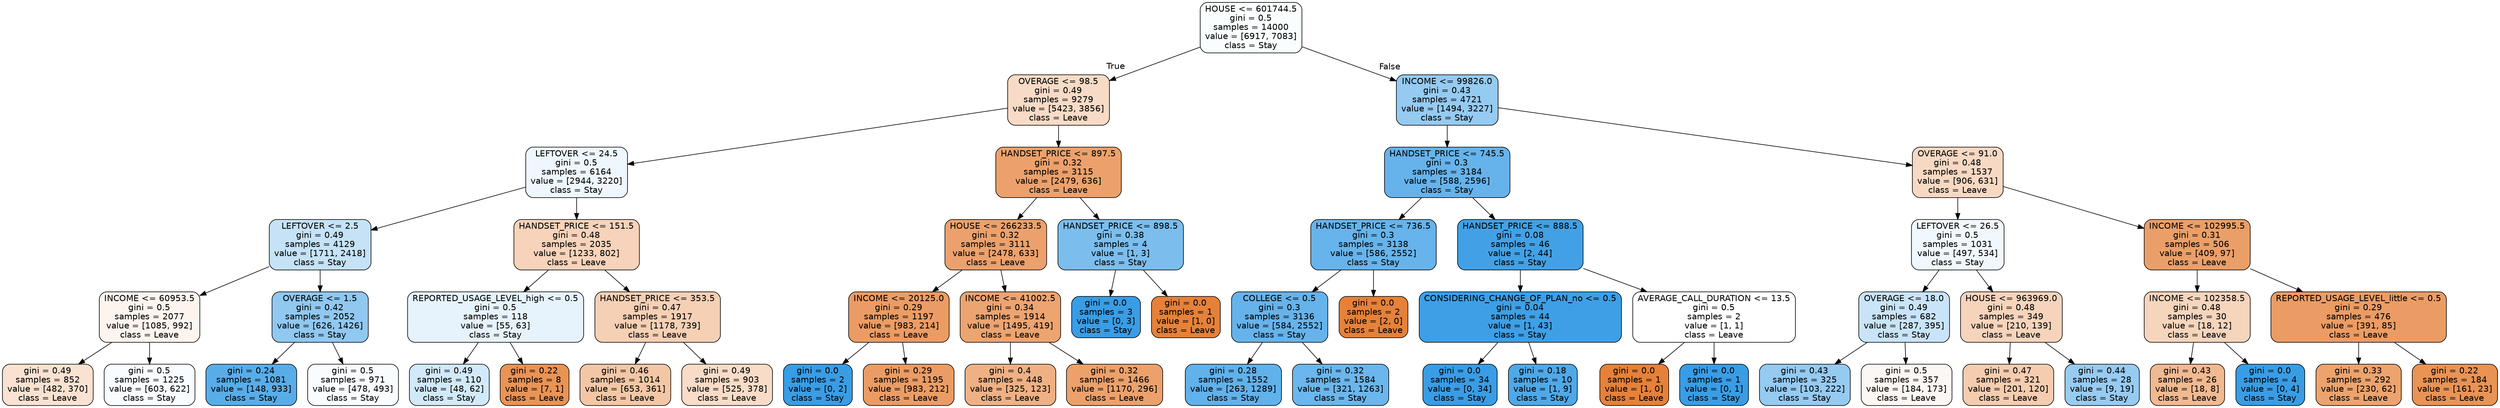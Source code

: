 digraph Tree {
node [shape=box, style="filled, rounded", color="black", fontname="helvetica"] ;
edge [fontname="helvetica"] ;
0 [label="HOUSE <= 601744.5\ngini = 0.5\nsamples = 14000\nvalue = [6917, 7083]\nclass = Stay", fillcolor="#fafdfe"] ;
1 [label="OVERAGE <= 98.5\ngini = 0.49\nsamples = 9279\nvalue = [5423, 3856]\nclass = Leave", fillcolor="#f7dbc6"] ;
0 -> 1 [labeldistance=2.5, labelangle=45, headlabel="True"] ;
2 [label="LEFTOVER <= 24.5\ngini = 0.5\nsamples = 6164\nvalue = [2944, 3220]\nclass = Stay", fillcolor="#eef7fd"] ;
1 -> 2 ;
3 [label="LEFTOVER <= 2.5\ngini = 0.49\nsamples = 4129\nvalue = [1711, 2418]\nclass = Stay", fillcolor="#c5e2f7"] ;
2 -> 3 ;
4 [label="INCOME <= 60953.5\ngini = 0.5\nsamples = 2077\nvalue = [1085, 992]\nclass = Leave", fillcolor="#fdf4ee"] ;
3 -> 4 ;
5 [label="gini = 0.49\nsamples = 852\nvalue = [482, 370]\nclass = Leave", fillcolor="#f9e2d1"] ;
4 -> 5 ;
6 [label="gini = 0.5\nsamples = 1225\nvalue = [603, 622]\nclass = Stay", fillcolor="#f9fcfe"] ;
4 -> 6 ;
7 [label="OVERAGE <= 1.5\ngini = 0.42\nsamples = 2052\nvalue = [626, 1426]\nclass = Stay", fillcolor="#90c8f0"] ;
3 -> 7 ;
8 [label="gini = 0.24\nsamples = 1081\nvalue = [148, 933]\nclass = Stay", fillcolor="#58ade9"] ;
7 -> 8 ;
9 [label="gini = 0.5\nsamples = 971\nvalue = [478, 493]\nclass = Stay", fillcolor="#f9fcfe"] ;
7 -> 9 ;
10 [label="HANDSET_PRICE <= 151.5\ngini = 0.48\nsamples = 2035\nvalue = [1233, 802]\nclass = Leave", fillcolor="#f6d3ba"] ;
2 -> 10 ;
11 [label="REPORTED_USAGE_LEVEL_high <= 0.5\ngini = 0.5\nsamples = 118\nvalue = [55, 63]\nclass = Stay", fillcolor="#e6f3fc"] ;
10 -> 11 ;
12 [label="gini = 0.49\nsamples = 110\nvalue = [48, 62]\nclass = Stay", fillcolor="#d2e9f9"] ;
11 -> 12 ;
13 [label="gini = 0.22\nsamples = 8\nvalue = [7, 1]\nclass = Leave", fillcolor="#e99355"] ;
11 -> 13 ;
14 [label="HANDSET_PRICE <= 353.5\ngini = 0.47\nsamples = 1917\nvalue = [1178, 739]\nclass = Leave", fillcolor="#f5d0b5"] ;
10 -> 14 ;
15 [label="gini = 0.46\nsamples = 1014\nvalue = [653, 361]\nclass = Leave", fillcolor="#f3c7a6"] ;
14 -> 15 ;
16 [label="gini = 0.49\nsamples = 903\nvalue = [525, 378]\nclass = Leave", fillcolor="#f8dcc8"] ;
14 -> 16 ;
17 [label="HANDSET_PRICE <= 897.5\ngini = 0.32\nsamples = 3115\nvalue = [2479, 636]\nclass = Leave", fillcolor="#eca16c"] ;
1 -> 17 ;
18 [label="HOUSE <= 266233.5\ngini = 0.32\nsamples = 3111\nvalue = [2478, 633]\nclass = Leave", fillcolor="#eca16c"] ;
17 -> 18 ;
19 [label="INCOME <= 20125.0\ngini = 0.29\nsamples = 1197\nvalue = [983, 214]\nclass = Leave", fillcolor="#eb9c64"] ;
18 -> 19 ;
20 [label="gini = 0.0\nsamples = 2\nvalue = [0, 2]\nclass = Stay", fillcolor="#399de5"] ;
19 -> 20 ;
21 [label="gini = 0.29\nsamples = 1195\nvalue = [983, 212]\nclass = Leave", fillcolor="#eb9c64"] ;
19 -> 21 ;
22 [label="INCOME <= 41002.5\ngini = 0.34\nsamples = 1914\nvalue = [1495, 419]\nclass = Leave", fillcolor="#eca470"] ;
18 -> 22 ;
23 [label="gini = 0.4\nsamples = 448\nvalue = [325, 123]\nclass = Leave", fillcolor="#efb184"] ;
22 -> 23 ;
24 [label="gini = 0.32\nsamples = 1466\nvalue = [1170, 296]\nclass = Leave", fillcolor="#eca16b"] ;
22 -> 24 ;
25 [label="HANDSET_PRICE <= 898.5\ngini = 0.38\nsamples = 4\nvalue = [1, 3]\nclass = Stay", fillcolor="#7bbeee"] ;
17 -> 25 ;
26 [label="gini = 0.0\nsamples = 3\nvalue = [0, 3]\nclass = Stay", fillcolor="#399de5"] ;
25 -> 26 ;
27 [label="gini = 0.0\nsamples = 1\nvalue = [1, 0]\nclass = Leave", fillcolor="#e58139"] ;
25 -> 27 ;
28 [label="INCOME <= 99826.0\ngini = 0.43\nsamples = 4721\nvalue = [1494, 3227]\nclass = Stay", fillcolor="#95caf1"] ;
0 -> 28 [labeldistance=2.5, labelangle=-45, headlabel="False"] ;
29 [label="HANDSET_PRICE <= 745.5\ngini = 0.3\nsamples = 3184\nvalue = [588, 2596]\nclass = Stay", fillcolor="#66b3eb"] ;
28 -> 29 ;
30 [label="HANDSET_PRICE <= 736.5\ngini = 0.3\nsamples = 3138\nvalue = [586, 2552]\nclass = Stay", fillcolor="#66b4eb"] ;
29 -> 30 ;
31 [label="COLLEGE <= 0.5\ngini = 0.3\nsamples = 3136\nvalue = [584, 2552]\nclass = Stay", fillcolor="#66b3eb"] ;
30 -> 31 ;
32 [label="gini = 0.28\nsamples = 1552\nvalue = [263, 1289]\nclass = Stay", fillcolor="#61b1ea"] ;
31 -> 32 ;
33 [label="gini = 0.32\nsamples = 1584\nvalue = [321, 1263]\nclass = Stay", fillcolor="#6bb6ec"] ;
31 -> 33 ;
34 [label="gini = 0.0\nsamples = 2\nvalue = [2, 0]\nclass = Leave", fillcolor="#e58139"] ;
30 -> 34 ;
35 [label="HANDSET_PRICE <= 888.5\ngini = 0.08\nsamples = 46\nvalue = [2, 44]\nclass = Stay", fillcolor="#42a1e6"] ;
29 -> 35 ;
36 [label="CONSIDERING_CHANGE_OF_PLAN_no <= 0.5\ngini = 0.04\nsamples = 44\nvalue = [1, 43]\nclass = Stay", fillcolor="#3e9fe6"] ;
35 -> 36 ;
37 [label="gini = 0.0\nsamples = 34\nvalue = [0, 34]\nclass = Stay", fillcolor="#399de5"] ;
36 -> 37 ;
38 [label="gini = 0.18\nsamples = 10\nvalue = [1, 9]\nclass = Stay", fillcolor="#4fa8e8"] ;
36 -> 38 ;
39 [label="AVERAGE_CALL_DURATION <= 13.5\ngini = 0.5\nsamples = 2\nvalue = [1, 1]\nclass = Leave", fillcolor="#ffffff"] ;
35 -> 39 ;
40 [label="gini = 0.0\nsamples = 1\nvalue = [1, 0]\nclass = Leave", fillcolor="#e58139"] ;
39 -> 40 ;
41 [label="gini = 0.0\nsamples = 1\nvalue = [0, 1]\nclass = Stay", fillcolor="#399de5"] ;
39 -> 41 ;
42 [label="OVERAGE <= 91.0\ngini = 0.48\nsamples = 1537\nvalue = [906, 631]\nclass = Leave", fillcolor="#f7d9c3"] ;
28 -> 42 ;
43 [label="LEFTOVER <= 26.5\ngini = 0.5\nsamples = 1031\nvalue = [497, 534]\nclass = Stay", fillcolor="#f1f8fd"] ;
42 -> 43 ;
44 [label="OVERAGE <= 18.0\ngini = 0.49\nsamples = 682\nvalue = [287, 395]\nclass = Stay", fillcolor="#c9e4f8"] ;
43 -> 44 ;
45 [label="gini = 0.43\nsamples = 325\nvalue = [103, 222]\nclass = Stay", fillcolor="#95caf1"] ;
44 -> 45 ;
46 [label="gini = 0.5\nsamples = 357\nvalue = [184, 173]\nclass = Leave", fillcolor="#fdf7f3"] ;
44 -> 46 ;
47 [label="HOUSE <= 963969.0\ngini = 0.48\nsamples = 349\nvalue = [210, 139]\nclass = Leave", fillcolor="#f6d4bc"] ;
43 -> 47 ;
48 [label="gini = 0.47\nsamples = 321\nvalue = [201, 120]\nclass = Leave", fillcolor="#f5ccaf"] ;
47 -> 48 ;
49 [label="gini = 0.44\nsamples = 28\nvalue = [9, 19]\nclass = Stay", fillcolor="#97cbf1"] ;
47 -> 49 ;
50 [label="INCOME <= 102995.5\ngini = 0.31\nsamples = 506\nvalue = [409, 97]\nclass = Leave", fillcolor="#eb9f68"] ;
42 -> 50 ;
51 [label="INCOME <= 102358.5\ngini = 0.48\nsamples = 30\nvalue = [18, 12]\nclass = Leave", fillcolor="#f6d5bd"] ;
50 -> 51 ;
52 [label="gini = 0.43\nsamples = 26\nvalue = [18, 8]\nclass = Leave", fillcolor="#f1b991"] ;
51 -> 52 ;
53 [label="gini = 0.0\nsamples = 4\nvalue = [0, 4]\nclass = Stay", fillcolor="#399de5"] ;
51 -> 53 ;
54 [label="REPORTED_USAGE_LEVEL_little <= 0.5\ngini = 0.29\nsamples = 476\nvalue = [391, 85]\nclass = Leave", fillcolor="#eb9c64"] ;
50 -> 54 ;
55 [label="gini = 0.33\nsamples = 292\nvalue = [230, 62]\nclass = Leave", fillcolor="#eca36e"] ;
54 -> 55 ;
56 [label="gini = 0.22\nsamples = 184\nvalue = [161, 23]\nclass = Leave", fillcolor="#e99355"] ;
54 -> 56 ;
}